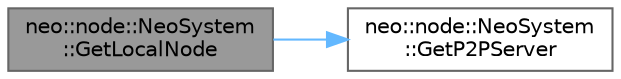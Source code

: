 digraph "neo::node::NeoSystem::GetLocalNode"
{
 // LATEX_PDF_SIZE
  bgcolor="transparent";
  edge [fontname=Helvetica,fontsize=10,labelfontname=Helvetica,labelfontsize=10];
  node [fontname=Helvetica,fontsize=10,shape=box,height=0.2,width=0.4];
  rankdir="LR";
  Node1 [id="Node000001",label="neo::node::NeoSystem\l::GetLocalNode",height=0.2,width=0.4,color="gray40", fillcolor="grey60", style="filled", fontcolor="black",tooltip="Gets the local P2P node instance."];
  Node1 -> Node2 [id="edge1_Node000001_Node000002",color="steelblue1",style="solid",tooltip=" "];
  Node2 [id="Node000002",label="neo::node::NeoSystem\l::GetP2PServer",height=0.2,width=0.4,color="grey40", fillcolor="white", style="filled",URL="$classneo_1_1node_1_1_neo_system.html#a510b0007bea0f2bdd0719e2761654981",tooltip="Gets the P2P server instance."];
}
